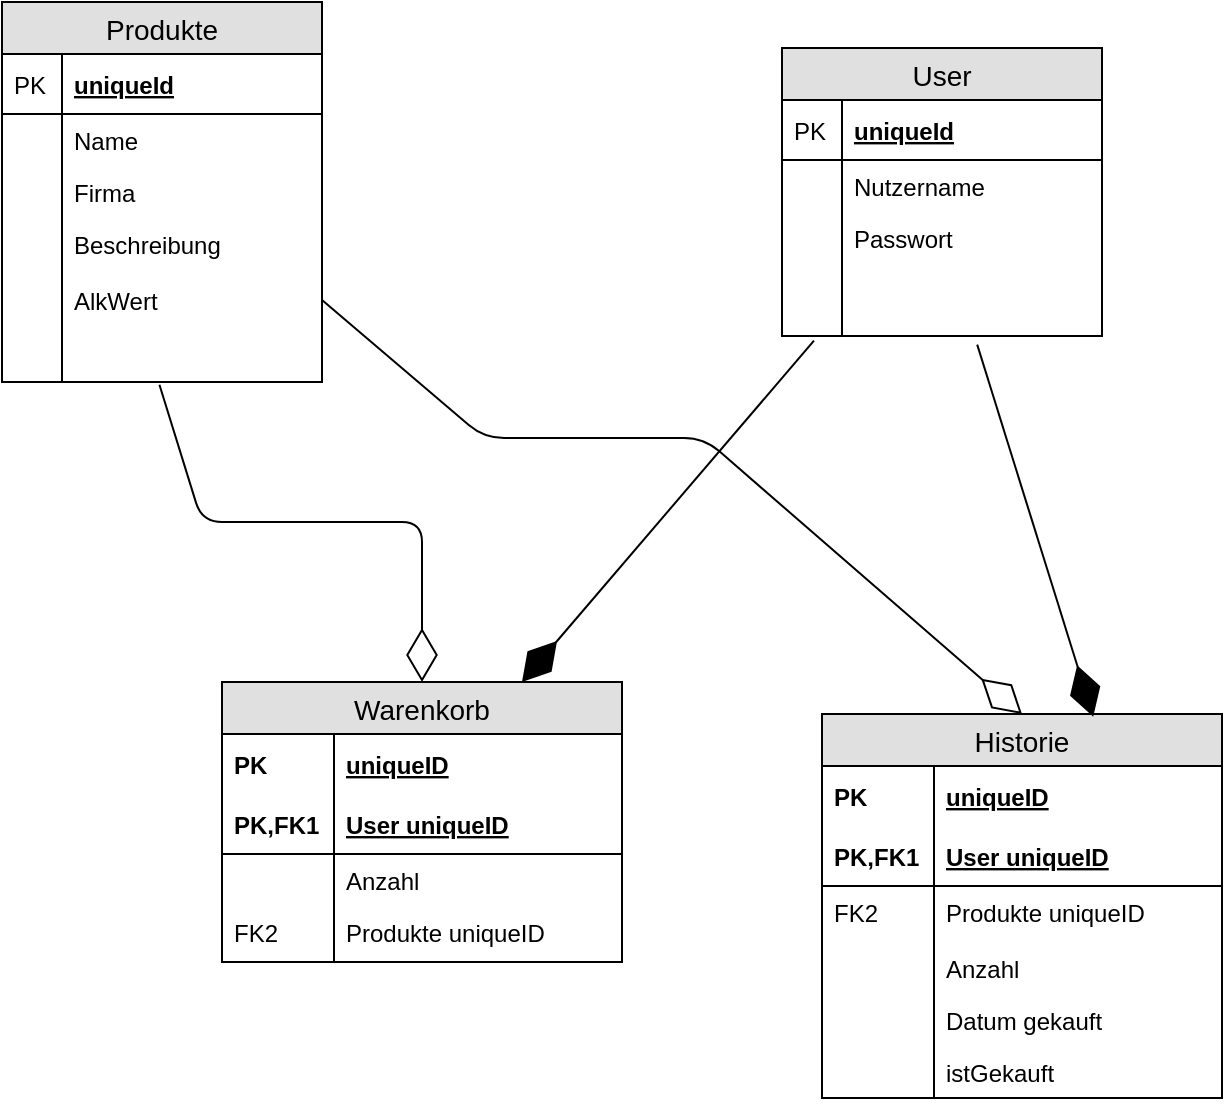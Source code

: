 <mxfile version="10.6.2" type="github"><diagram id="eNSJ3yU_Iv6Qv4_kcICR" name="Page-1"><mxGraphModel dx="1181" dy="645" grid="1" gridSize="10" guides="1" tooltips="1" connect="1" arrows="1" fold="1" page="1" pageScale="1" pageWidth="827" pageHeight="1169" math="0" shadow="0"><root><mxCell id="0"/><mxCell id="1" parent="0"/><mxCell id="00-CfQpN9z_8NfzLe70o-5" value="Produkte" style="swimlane;fontStyle=0;childLayout=stackLayout;horizontal=1;startSize=26;fillColor=#e0e0e0;horizontalStack=0;resizeParent=1;resizeParentMax=0;resizeLast=0;collapsible=1;marginBottom=0;swimlaneFillColor=#ffffff;align=center;fontSize=14;" vertex="1" parent="1"><mxGeometry x="20" y="20" width="160" height="190" as="geometry"/></mxCell><mxCell id="00-CfQpN9z_8NfzLe70o-6" value="uniqueId" style="shape=partialRectangle;top=0;left=0;right=0;bottom=1;align=left;verticalAlign=middle;fillColor=none;spacingLeft=34;spacingRight=4;overflow=hidden;rotatable=0;points=[[0,0.5],[1,0.5]];portConstraint=eastwest;dropTarget=0;fontStyle=5;fontSize=12;" vertex="1" parent="00-CfQpN9z_8NfzLe70o-5"><mxGeometry y="26" width="160" height="30" as="geometry"/></mxCell><mxCell id="00-CfQpN9z_8NfzLe70o-7" value="PK" style="shape=partialRectangle;top=0;left=0;bottom=0;fillColor=none;align=left;verticalAlign=middle;spacingLeft=4;spacingRight=4;overflow=hidden;rotatable=0;points=[];portConstraint=eastwest;part=1;fontSize=12;" vertex="1" connectable="0" parent="00-CfQpN9z_8NfzLe70o-6"><mxGeometry width="30" height="30" as="geometry"/></mxCell><mxCell id="00-CfQpN9z_8NfzLe70o-8" value="Name" style="shape=partialRectangle;top=0;left=0;right=0;bottom=0;align=left;verticalAlign=top;fillColor=none;spacingLeft=34;spacingRight=4;overflow=hidden;rotatable=0;points=[[0,0.5],[1,0.5]];portConstraint=eastwest;dropTarget=0;fontSize=12;" vertex="1" parent="00-CfQpN9z_8NfzLe70o-5"><mxGeometry y="56" width="160" height="26" as="geometry"/></mxCell><mxCell id="00-CfQpN9z_8NfzLe70o-9" value="" style="shape=partialRectangle;top=0;left=0;bottom=0;fillColor=none;align=left;verticalAlign=top;spacingLeft=4;spacingRight=4;overflow=hidden;rotatable=0;points=[];portConstraint=eastwest;part=1;fontSize=12;" vertex="1" connectable="0" parent="00-CfQpN9z_8NfzLe70o-8"><mxGeometry width="30" height="26" as="geometry"/></mxCell><mxCell id="00-CfQpN9z_8NfzLe70o-10" value="Firma" style="shape=partialRectangle;top=0;left=0;right=0;bottom=0;align=left;verticalAlign=top;fillColor=none;spacingLeft=34;spacingRight=4;overflow=hidden;rotatable=0;points=[[0,0.5],[1,0.5]];portConstraint=eastwest;dropTarget=0;fontSize=12;" vertex="1" parent="00-CfQpN9z_8NfzLe70o-5"><mxGeometry y="82" width="160" height="26" as="geometry"/></mxCell><mxCell id="00-CfQpN9z_8NfzLe70o-11" value="" style="shape=partialRectangle;top=0;left=0;bottom=0;fillColor=none;align=left;verticalAlign=top;spacingLeft=4;spacingRight=4;overflow=hidden;rotatable=0;points=[];portConstraint=eastwest;part=1;fontSize=12;" vertex="1" connectable="0" parent="00-CfQpN9z_8NfzLe70o-10"><mxGeometry width="30" height="26" as="geometry"/></mxCell><mxCell id="00-CfQpN9z_8NfzLe70o-12" value="Beschreibung" style="shape=partialRectangle;top=0;left=0;right=0;bottom=0;align=left;verticalAlign=top;fillColor=none;spacingLeft=34;spacingRight=4;overflow=hidden;rotatable=0;points=[[0,0.5],[1,0.5]];portConstraint=eastwest;dropTarget=0;fontSize=12;" vertex="1" parent="00-CfQpN9z_8NfzLe70o-5"><mxGeometry y="108" width="160" height="26" as="geometry"/></mxCell><mxCell id="00-CfQpN9z_8NfzLe70o-13" value="" style="shape=partialRectangle;top=0;left=0;bottom=0;fillColor=none;align=left;verticalAlign=top;spacingLeft=4;spacingRight=4;overflow=hidden;rotatable=0;points=[];portConstraint=eastwest;part=1;fontSize=12;" vertex="1" connectable="0" parent="00-CfQpN9z_8NfzLe70o-12"><mxGeometry width="30" height="26" as="geometry"/></mxCell><mxCell id="00-CfQpN9z_8NfzLe70o-14" value="" style="shape=partialRectangle;top=0;left=0;right=0;bottom=0;align=left;verticalAlign=top;fillColor=none;spacingLeft=34;spacingRight=4;overflow=hidden;rotatable=0;points=[[0,0.5],[1,0.5]];portConstraint=eastwest;dropTarget=0;fontSize=12;" vertex="1" parent="00-CfQpN9z_8NfzLe70o-5"><mxGeometry y="134" width="160" height="56" as="geometry"/></mxCell><mxCell id="00-CfQpN9z_8NfzLe70o-15" value="" style="shape=partialRectangle;top=0;left=0;bottom=0;fillColor=none;align=left;verticalAlign=top;spacingLeft=4;spacingRight=4;overflow=hidden;rotatable=0;points=[];portConstraint=eastwest;part=1;fontSize=12;" vertex="1" connectable="0" parent="00-CfQpN9z_8NfzLe70o-14"><mxGeometry width="30" height="56" as="geometry"/></mxCell><mxCell id="00-CfQpN9z_8NfzLe70o-16" value="User" style="swimlane;fontStyle=0;childLayout=stackLayout;horizontal=1;startSize=26;fillColor=#e0e0e0;horizontalStack=0;resizeParent=1;resizeParentMax=0;resizeLast=0;collapsible=1;marginBottom=0;swimlaneFillColor=#ffffff;align=center;fontSize=14;" vertex="1" parent="1"><mxGeometry x="410" y="43" width="160" height="144" as="geometry"/></mxCell><mxCell id="00-CfQpN9z_8NfzLe70o-17" value="uniqueId" style="shape=partialRectangle;top=0;left=0;right=0;bottom=1;align=left;verticalAlign=middle;fillColor=none;spacingLeft=34;spacingRight=4;overflow=hidden;rotatable=0;points=[[0,0.5],[1,0.5]];portConstraint=eastwest;dropTarget=0;fontStyle=5;fontSize=12;" vertex="1" parent="00-CfQpN9z_8NfzLe70o-16"><mxGeometry y="26" width="160" height="30" as="geometry"/></mxCell><mxCell id="00-CfQpN9z_8NfzLe70o-18" value="PK" style="shape=partialRectangle;top=0;left=0;bottom=0;fillColor=none;align=left;verticalAlign=middle;spacingLeft=4;spacingRight=4;overflow=hidden;rotatable=0;points=[];portConstraint=eastwest;part=1;fontSize=12;" vertex="1" connectable="0" parent="00-CfQpN9z_8NfzLe70o-17"><mxGeometry width="30" height="30" as="geometry"/></mxCell><mxCell id="00-CfQpN9z_8NfzLe70o-19" value="Nutzername" style="shape=partialRectangle;top=0;left=0;right=0;bottom=0;align=left;verticalAlign=top;fillColor=none;spacingLeft=34;spacingRight=4;overflow=hidden;rotatable=0;points=[[0,0.5],[1,0.5]];portConstraint=eastwest;dropTarget=0;fontSize=12;" vertex="1" parent="00-CfQpN9z_8NfzLe70o-16"><mxGeometry y="56" width="160" height="26" as="geometry"/></mxCell><mxCell id="00-CfQpN9z_8NfzLe70o-20" value="" style="shape=partialRectangle;top=0;left=0;bottom=0;fillColor=none;align=left;verticalAlign=top;spacingLeft=4;spacingRight=4;overflow=hidden;rotatable=0;points=[];portConstraint=eastwest;part=1;fontSize=12;" vertex="1" connectable="0" parent="00-CfQpN9z_8NfzLe70o-19"><mxGeometry width="30" height="26" as="geometry"/></mxCell><mxCell id="00-CfQpN9z_8NfzLe70o-21" value="Passwort" style="shape=partialRectangle;top=0;left=0;right=0;bottom=0;align=left;verticalAlign=top;fillColor=none;spacingLeft=34;spacingRight=4;overflow=hidden;rotatable=0;points=[[0,0.5],[1,0.5]];portConstraint=eastwest;dropTarget=0;fontSize=12;" vertex="1" parent="00-CfQpN9z_8NfzLe70o-16"><mxGeometry y="82" width="160" height="26" as="geometry"/></mxCell><mxCell id="00-CfQpN9z_8NfzLe70o-22" value="" style="shape=partialRectangle;top=0;left=0;bottom=0;fillColor=none;align=left;verticalAlign=top;spacingLeft=4;spacingRight=4;overflow=hidden;rotatable=0;points=[];portConstraint=eastwest;part=1;fontSize=12;" vertex="1" connectable="0" parent="00-CfQpN9z_8NfzLe70o-21"><mxGeometry width="30" height="26" as="geometry"/></mxCell><mxCell id="00-CfQpN9z_8NfzLe70o-23" value="" style="shape=partialRectangle;top=0;left=0;right=0;bottom=0;align=left;verticalAlign=top;fillColor=none;spacingLeft=34;spacingRight=4;overflow=hidden;rotatable=0;points=[[0,0.5],[1,0.5]];portConstraint=eastwest;dropTarget=0;fontSize=12;" vertex="1" parent="00-CfQpN9z_8NfzLe70o-16"><mxGeometry y="108" width="160" height="26" as="geometry"/></mxCell><mxCell id="00-CfQpN9z_8NfzLe70o-24" value="" style="shape=partialRectangle;top=0;left=0;bottom=0;fillColor=none;align=left;verticalAlign=top;spacingLeft=4;spacingRight=4;overflow=hidden;rotatable=0;points=[];portConstraint=eastwest;part=1;fontSize=12;" vertex="1" connectable="0" parent="00-CfQpN9z_8NfzLe70o-23"><mxGeometry width="30" height="26" as="geometry"/></mxCell><mxCell id="00-CfQpN9z_8NfzLe70o-25" value="" style="shape=partialRectangle;top=0;left=0;right=0;bottom=0;align=left;verticalAlign=top;fillColor=none;spacingLeft=34;spacingRight=4;overflow=hidden;rotatable=0;points=[[0,0.5],[1,0.5]];portConstraint=eastwest;dropTarget=0;fontSize=12;" vertex="1" parent="00-CfQpN9z_8NfzLe70o-16"><mxGeometry y="134" width="160" height="10" as="geometry"/></mxCell><mxCell id="00-CfQpN9z_8NfzLe70o-26" value="" style="shape=partialRectangle;top=0;left=0;bottom=0;fillColor=none;align=left;verticalAlign=top;spacingLeft=4;spacingRight=4;overflow=hidden;rotatable=0;points=[];portConstraint=eastwest;part=1;fontSize=12;" vertex="1" connectable="0" parent="00-CfQpN9z_8NfzLe70o-25"><mxGeometry width="30" height="10" as="geometry"/></mxCell><mxCell id="00-CfQpN9z_8NfzLe70o-39" value="Warenkorb" style="swimlane;fontStyle=0;childLayout=stackLayout;horizontal=1;startSize=26;fillColor=#e0e0e0;horizontalStack=0;resizeParent=1;resizeParentMax=0;resizeLast=0;collapsible=1;marginBottom=0;swimlaneFillColor=#ffffff;align=center;fontSize=14;" vertex="1" parent="1"><mxGeometry x="130" y="360" width="200" height="140" as="geometry"/></mxCell><mxCell id="00-CfQpN9z_8NfzLe70o-40" value="uniqueID" style="shape=partialRectangle;top=0;left=0;right=0;bottom=0;align=left;verticalAlign=middle;fillColor=none;spacingLeft=60;spacingRight=4;overflow=hidden;rotatable=0;points=[[0,0.5],[1,0.5]];portConstraint=eastwest;dropTarget=0;fontStyle=5;fontSize=12;" vertex="1" parent="00-CfQpN9z_8NfzLe70o-39"><mxGeometry y="26" width="200" height="30" as="geometry"/></mxCell><mxCell id="00-CfQpN9z_8NfzLe70o-41" value="PK" style="shape=partialRectangle;fontStyle=1;top=0;left=0;bottom=0;fillColor=none;align=left;verticalAlign=middle;spacingLeft=4;spacingRight=4;overflow=hidden;rotatable=0;points=[];portConstraint=eastwest;part=1;fontSize=12;" vertex="1" connectable="0" parent="00-CfQpN9z_8NfzLe70o-40"><mxGeometry width="56" height="30" as="geometry"/></mxCell><mxCell id="00-CfQpN9z_8NfzLe70o-42" value="User uniqueID" style="shape=partialRectangle;top=0;left=0;right=0;bottom=1;align=left;verticalAlign=middle;fillColor=none;spacingLeft=60;spacingRight=4;overflow=hidden;rotatable=0;points=[[0,0.5],[1,0.5]];portConstraint=eastwest;dropTarget=0;fontStyle=5;fontSize=12;" vertex="1" parent="00-CfQpN9z_8NfzLe70o-39"><mxGeometry y="56" width="200" height="30" as="geometry"/></mxCell><mxCell id="00-CfQpN9z_8NfzLe70o-43" value="PK,FK1" style="shape=partialRectangle;fontStyle=1;top=0;left=0;bottom=0;fillColor=none;align=left;verticalAlign=middle;spacingLeft=4;spacingRight=4;overflow=hidden;rotatable=0;points=[];portConstraint=eastwest;part=1;fontSize=12;" vertex="1" connectable="0" parent="00-CfQpN9z_8NfzLe70o-42"><mxGeometry width="56" height="30" as="geometry"/></mxCell><mxCell id="00-CfQpN9z_8NfzLe70o-46" value="Anzahl" style="shape=partialRectangle;top=0;left=0;right=0;bottom=0;align=left;verticalAlign=top;fillColor=none;spacingLeft=60;spacingRight=4;overflow=hidden;rotatable=0;points=[[0,0.5],[1,0.5]];portConstraint=eastwest;dropTarget=0;fontSize=12;" vertex="1" parent="00-CfQpN9z_8NfzLe70o-39"><mxGeometry y="86" width="200" height="26" as="geometry"/></mxCell><mxCell id="00-CfQpN9z_8NfzLe70o-47" value="" style="shape=partialRectangle;top=0;left=0;bottom=0;fillColor=none;align=left;verticalAlign=top;spacingLeft=4;spacingRight=4;overflow=hidden;rotatable=0;points=[];portConstraint=eastwest;part=1;fontSize=12;" vertex="1" connectable="0" parent="00-CfQpN9z_8NfzLe70o-46"><mxGeometry width="56" height="26" as="geometry"/></mxCell><mxCell id="00-CfQpN9z_8NfzLe70o-44" value="Produkte uniqueID" style="shape=partialRectangle;top=0;left=0;right=0;bottom=0;align=left;verticalAlign=top;fillColor=none;spacingLeft=60;spacingRight=4;overflow=hidden;rotatable=0;points=[[0,0.5],[1,0.5]];portConstraint=eastwest;dropTarget=0;fontSize=12;" vertex="1" parent="00-CfQpN9z_8NfzLe70o-39"><mxGeometry y="112" width="200" height="28" as="geometry"/></mxCell><mxCell id="00-CfQpN9z_8NfzLe70o-45" value="FK2" style="shape=partialRectangle;top=0;left=0;bottom=0;fillColor=none;align=left;verticalAlign=top;spacingLeft=4;spacingRight=4;overflow=hidden;rotatable=0;points=[];portConstraint=eastwest;part=1;fontSize=12;" vertex="1" connectable="0" parent="00-CfQpN9z_8NfzLe70o-44"><mxGeometry width="56" height="28" as="geometry"/></mxCell><mxCell id="00-CfQpN9z_8NfzLe70o-48" value="AlkWert" style="shape=partialRectangle;top=0;left=0;right=0;bottom=0;align=left;verticalAlign=top;fillColor=none;spacingLeft=34;spacingRight=4;overflow=hidden;rotatable=0;points=[[0,0.5],[1,0.5]];portConstraint=eastwest;dropTarget=0;fontSize=12;" vertex="1" parent="1"><mxGeometry x="20" y="156" width="160" height="26" as="geometry"/></mxCell><mxCell id="00-CfQpN9z_8NfzLe70o-49" value="" style="shape=partialRectangle;top=0;left=0;bottom=0;fillColor=none;align=left;verticalAlign=top;spacingLeft=4;spacingRight=4;overflow=hidden;rotatable=0;points=[];portConstraint=eastwest;part=1;fontSize=12;" vertex="1" connectable="0" parent="00-CfQpN9z_8NfzLe70o-48"><mxGeometry width="30" height="26" as="geometry"/></mxCell><mxCell id="00-CfQpN9z_8NfzLe70o-54" value="Historie" style="swimlane;fontStyle=0;childLayout=stackLayout;horizontal=1;startSize=26;fillColor=#e0e0e0;horizontalStack=0;resizeParent=1;resizeParentMax=0;resizeLast=0;collapsible=1;marginBottom=0;swimlaneFillColor=#ffffff;align=center;fontSize=14;" vertex="1" parent="1"><mxGeometry x="430" y="376" width="200" height="192" as="geometry"/></mxCell><mxCell id="00-CfQpN9z_8NfzLe70o-55" value="uniqueID" style="shape=partialRectangle;top=0;left=0;right=0;bottom=0;align=left;verticalAlign=middle;fillColor=none;spacingLeft=60;spacingRight=4;overflow=hidden;rotatable=0;points=[[0,0.5],[1,0.5]];portConstraint=eastwest;dropTarget=0;fontStyle=5;fontSize=12;" vertex="1" parent="00-CfQpN9z_8NfzLe70o-54"><mxGeometry y="26" width="200" height="30" as="geometry"/></mxCell><mxCell id="00-CfQpN9z_8NfzLe70o-56" value="PK" style="shape=partialRectangle;fontStyle=1;top=0;left=0;bottom=0;fillColor=none;align=left;verticalAlign=middle;spacingLeft=4;spacingRight=4;overflow=hidden;rotatable=0;points=[];portConstraint=eastwest;part=1;fontSize=12;" vertex="1" connectable="0" parent="00-CfQpN9z_8NfzLe70o-55"><mxGeometry width="56" height="30" as="geometry"/></mxCell><mxCell id="00-CfQpN9z_8NfzLe70o-57" value="User uniqueID" style="shape=partialRectangle;top=0;left=0;right=0;bottom=1;align=left;verticalAlign=middle;fillColor=none;spacingLeft=60;spacingRight=4;overflow=hidden;rotatable=0;points=[[0,0.5],[1,0.5]];portConstraint=eastwest;dropTarget=0;fontStyle=5;fontSize=12;" vertex="1" parent="00-CfQpN9z_8NfzLe70o-54"><mxGeometry y="56" width="200" height="30" as="geometry"/></mxCell><mxCell id="00-CfQpN9z_8NfzLe70o-58" value="PK,FK1" style="shape=partialRectangle;fontStyle=1;top=0;left=0;bottom=0;fillColor=none;align=left;verticalAlign=middle;spacingLeft=4;spacingRight=4;overflow=hidden;rotatable=0;points=[];portConstraint=eastwest;part=1;fontSize=12;" vertex="1" connectable="0" parent="00-CfQpN9z_8NfzLe70o-57"><mxGeometry width="56" height="30" as="geometry"/></mxCell><mxCell id="00-CfQpN9z_8NfzLe70o-59" value="Produkte uniqueID&#10;&#10;Anzahl&#10;" style="shape=partialRectangle;top=0;left=0;right=0;bottom=0;align=left;verticalAlign=top;fillColor=none;spacingLeft=60;spacingRight=4;overflow=hidden;rotatable=0;points=[[0,0.5],[1,0.5]];portConstraint=eastwest;dropTarget=0;fontSize=12;" vertex="1" parent="00-CfQpN9z_8NfzLe70o-54"><mxGeometry y="86" width="200" height="54" as="geometry"/></mxCell><mxCell id="00-CfQpN9z_8NfzLe70o-60" value="FK2" style="shape=partialRectangle;top=0;left=0;bottom=0;fillColor=none;align=left;verticalAlign=top;spacingLeft=4;spacingRight=4;overflow=hidden;rotatable=0;points=[];portConstraint=eastwest;part=1;fontSize=12;" vertex="1" connectable="0" parent="00-CfQpN9z_8NfzLe70o-59"><mxGeometry width="56" height="54" as="geometry"/></mxCell><mxCell id="00-CfQpN9z_8NfzLe70o-61" value="Datum gekauft" style="shape=partialRectangle;top=0;left=0;right=0;bottom=0;align=left;verticalAlign=top;fillColor=none;spacingLeft=60;spacingRight=4;overflow=hidden;rotatable=0;points=[[0,0.5],[1,0.5]];portConstraint=eastwest;dropTarget=0;fontSize=12;" vertex="1" parent="00-CfQpN9z_8NfzLe70o-54"><mxGeometry y="140" width="200" height="26" as="geometry"/></mxCell><mxCell id="00-CfQpN9z_8NfzLe70o-62" value="" style="shape=partialRectangle;top=0;left=0;bottom=0;fillColor=none;align=left;verticalAlign=top;spacingLeft=4;spacingRight=4;overflow=hidden;rotatable=0;points=[];portConstraint=eastwest;part=1;fontSize=12;" vertex="1" connectable="0" parent="00-CfQpN9z_8NfzLe70o-61"><mxGeometry width="56" height="26" as="geometry"/></mxCell><mxCell id="00-CfQpN9z_8NfzLe70o-63" value="istGekauft" style="shape=partialRectangle;top=0;left=0;right=0;bottom=0;align=left;verticalAlign=top;fillColor=none;spacingLeft=60;spacingRight=4;overflow=hidden;rotatable=0;points=[[0,0.5],[1,0.5]];portConstraint=eastwest;dropTarget=0;fontSize=12;" vertex="1" parent="00-CfQpN9z_8NfzLe70o-54"><mxGeometry y="166" width="200" height="26" as="geometry"/></mxCell><mxCell id="00-CfQpN9z_8NfzLe70o-64" value="" style="shape=partialRectangle;top=0;left=0;bottom=0;fillColor=none;align=left;verticalAlign=top;spacingLeft=4;spacingRight=4;overflow=hidden;rotatable=0;points=[];portConstraint=eastwest;part=1;fontSize=12;" vertex="1" connectable="0" parent="00-CfQpN9z_8NfzLe70o-63"><mxGeometry width="56" height="26" as="geometry"/></mxCell><mxCell id="00-CfQpN9z_8NfzLe70o-67" value="" style="endArrow=diamondThin;endFill=0;endSize=24;html=1;exitX=0.492;exitY=1.024;exitDx=0;exitDy=0;exitPerimeter=0;entryX=0.5;entryY=0;entryDx=0;entryDy=0;" edge="1" parent="1" source="00-CfQpN9z_8NfzLe70o-14" target="00-CfQpN9z_8NfzLe70o-39"><mxGeometry width="160" relative="1" as="geometry"><mxPoint x="20" y="560" as="sourcePoint"/><mxPoint x="180" y="560" as="targetPoint"/><Array as="points"><mxPoint x="120" y="280"/><mxPoint x="230" y="280"/></Array></mxGeometry></mxCell><mxCell id="00-CfQpN9z_8NfzLe70o-68" value="" style="endArrow=diamondThin;endFill=0;endSize=24;html=1;exitX=1;exitY=0.5;exitDx=0;exitDy=0;entryX=0.5;entryY=0;entryDx=0;entryDy=0;" edge="1" parent="1" source="00-CfQpN9z_8NfzLe70o-48" target="00-CfQpN9z_8NfzLe70o-54"><mxGeometry width="160" relative="1" as="geometry"><mxPoint x="240" y="169" as="sourcePoint"/><mxPoint x="371" y="318" as="targetPoint"/><Array as="points"><mxPoint x="261" y="238"/><mxPoint x="371" y="238"/></Array></mxGeometry></mxCell><mxCell id="00-CfQpN9z_8NfzLe70o-69" value="" style="endArrow=diamondThin;endFill=1;endSize=24;html=1;entryX=0.75;entryY=0;entryDx=0;entryDy=0;exitX=0.1;exitY=1.233;exitDx=0;exitDy=0;exitPerimeter=0;" edge="1" parent="1" source="00-CfQpN9z_8NfzLe70o-25" target="00-CfQpN9z_8NfzLe70o-39"><mxGeometry width="160" relative="1" as="geometry"><mxPoint x="20" y="590" as="sourcePoint"/><mxPoint x="180" y="590" as="targetPoint"/></mxGeometry></mxCell><mxCell id="00-CfQpN9z_8NfzLe70o-72" value="" style="endArrow=diamondThin;endFill=1;endSize=24;html=1;entryX=0.678;entryY=0.007;entryDx=0;entryDy=0;exitX=0.61;exitY=1.433;exitDx=0;exitDy=0;exitPerimeter=0;entryPerimeter=0;" edge="1" parent="1" source="00-CfQpN9z_8NfzLe70o-25" target="00-CfQpN9z_8NfzLe70o-54"><mxGeometry width="160" relative="1" as="geometry"><mxPoint x="436" y="199" as="sourcePoint"/><mxPoint x="290" y="370" as="targetPoint"/></mxGeometry></mxCell></root></mxGraphModel></diagram></mxfile>